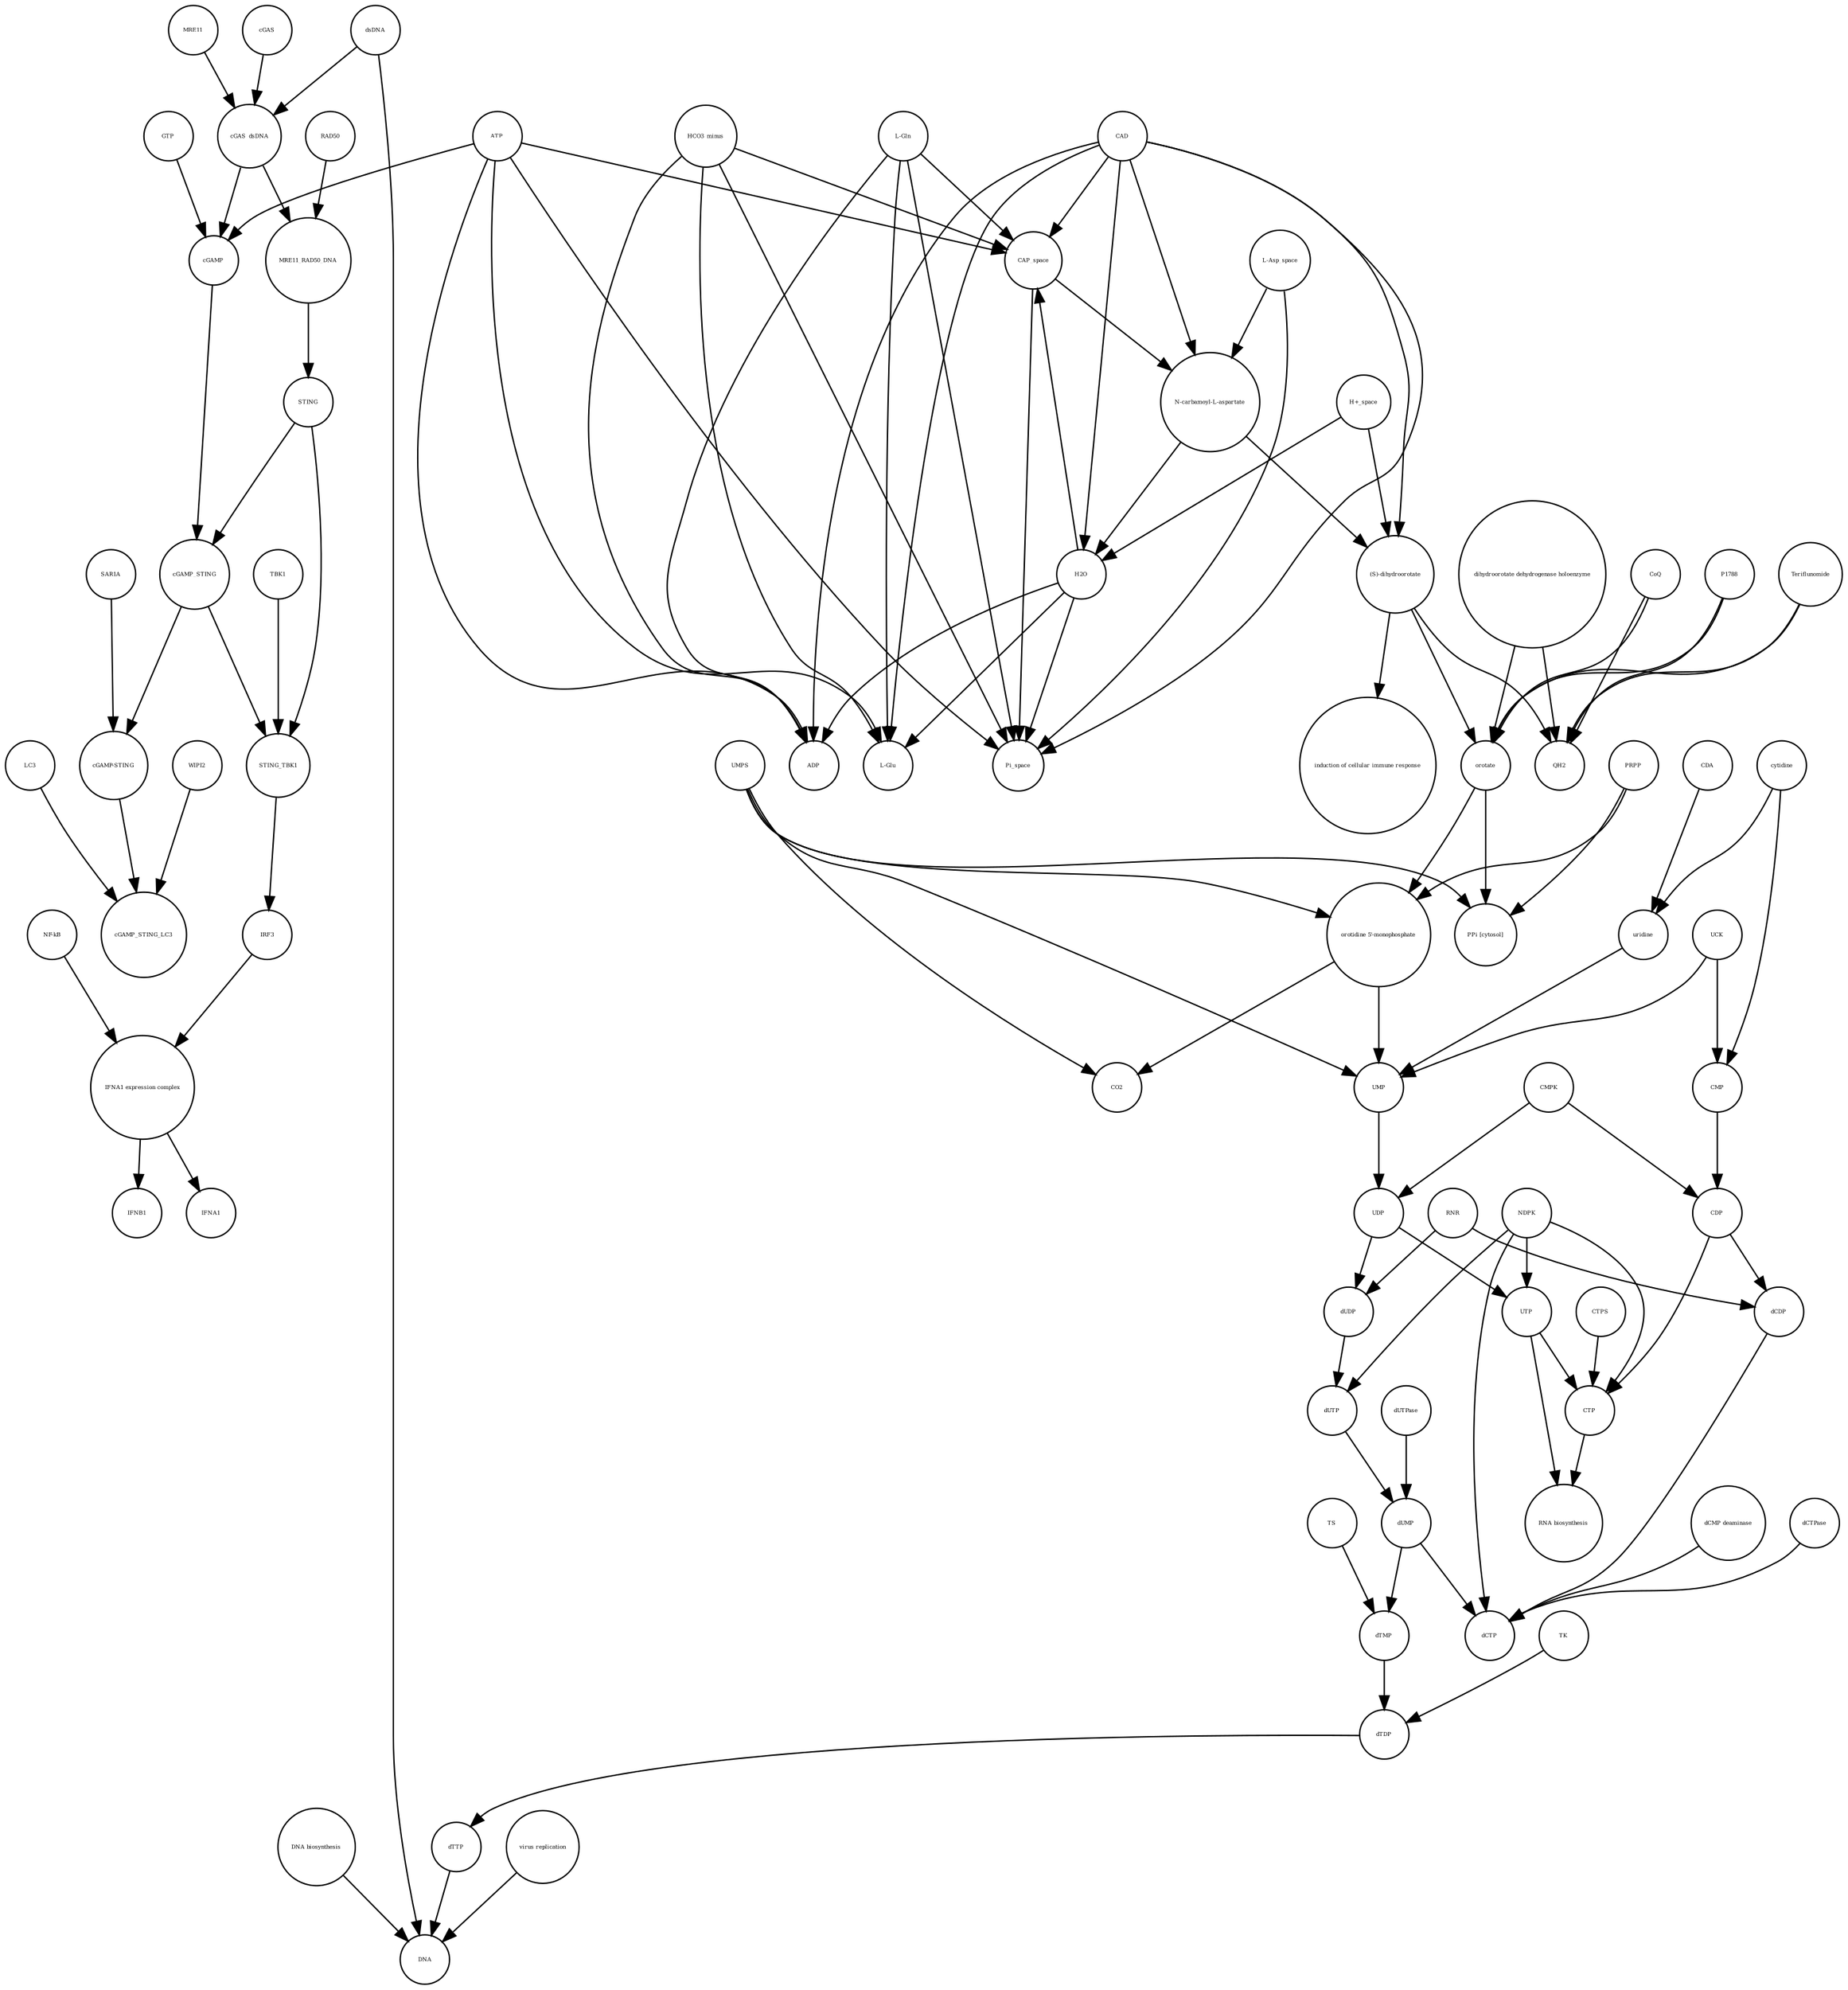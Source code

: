 strict digraph  {
UTP [annotation="", bipartite=0, cls="simple chemical", fontsize=4, label=UTP, shape=circle];
"RNA biosynthesis" [annotation="urn_miriam_obo.go_GO%3A0032774", bipartite=0, cls=phenotype, fontsize=4, label="RNA biosynthesis", shape=circle];
CTP [annotation="", bipartite=0, cls="simple chemical", fontsize=4, label=CTP, shape=circle];
"(S)-dihydroorotate" [annotation="", bipartite=0, cls="simple chemical", fontsize=4, label="(S)-dihydroorotate", shape=circle];
"induction of cellular immune response" [annotation="", bipartite=0, cls=phenotype, fontsize=4, label="induction of cellular immune response", shape=circle];
SAR1A [annotation="", bipartite=0, cls=macromolecule, fontsize=4, label=SAR1A, shape=circle];
dTDP [annotation="", bipartite=0, cls="simple chemical", fontsize=4, label=dTDP, shape=circle];
"H+_space" [annotation="", bipartite=0, cls="simple chemical", fontsize=4, label="H+_space", shape=circle];
CAP_space [annotation="", bipartite=0, cls="simple chemical", fontsize=4, label=CAP_space, shape=circle];
Teriflunomide [annotation="", bipartite=0, cls="simple chemical", fontsize=4, label=Teriflunomide, shape=circle];
ADP [annotation="", bipartite=0, cls="simple chemical", fontsize=4, label=ADP, shape=circle];
CDP [annotation="", bipartite=0, cls="simple chemical", fontsize=4, label=CDP, shape=circle];
dTMP [annotation="", bipartite=0, cls="simple chemical", fontsize=4, label=dTMP, shape=circle];
IFNA1 [annotation="", bipartite=0, cls="nucleic acid feature", fontsize=4, label=IFNA1, shape=circle];
cytidine [annotation="", bipartite=0, cls="simple chemical", fontsize=4, label=cytidine, shape=circle];
PRPP [annotation="", bipartite=0, cls="simple chemical", fontsize=4, label=PRPP, shape=circle];
WIPI2 [annotation="", bipartite=0, cls=macromolecule, fontsize=4, label=WIPI2, shape=circle];
CDA [annotation="", bipartite=0, cls=macromolecule, fontsize=4, label=CDA, shape=circle];
IRF3 [annotation="", bipartite=0, cls="macromolecule multimer", fontsize=4, label=IRF3, shape=circle];
"dihydroorotate dehydrogenase holoenzyme" [annotation="", bipartite=0, cls="simple chemical", fontsize=4, label="dihydroorotate dehydrogenase holoenzyme", shape=circle];
CMP [annotation="", bipartite=0, cls="simple chemical", fontsize=4, label=CMP, shape=circle];
dUTPase [annotation="", bipartite=0, cls=macromolecule, fontsize=4, label=dUTPase, shape=circle];
GTP [annotation="", bipartite=0, cls="simple chemical", fontsize=4, label=GTP, shape=circle];
cGAMP [annotation="", bipartite=0, cls="simple chemical", fontsize=4, label=cGAMP, shape=circle];
"DNA biosynthesis" [annotation="urn_miriam_obo.go_GO%3A0071897", bipartite=0, cls=phenotype, fontsize=4, label="DNA biosynthesis", shape=circle];
"PPi [cytosol]" [annotation="", bipartite=0, cls="simple chemical", fontsize=4, label="PPi [cytosol]", shape=circle];
orotate [annotation="", bipartite=0, cls="simple chemical", fontsize=4, label=orotate, shape=circle];
CMPK [annotation="", bipartite=0, cls=macromolecule, fontsize=4, label=CMPK, shape=circle];
TS [annotation="", bipartite=0, cls=macromolecule, fontsize=4, label=TS, shape=circle];
TK [annotation="", bipartite=0, cls=macromolecule, fontsize=4, label=TK, shape=circle];
"L-Asp_space" [annotation="", bipartite=0, cls="simple chemical", fontsize=4, label="L-Asp_space", shape=circle];
ATP [annotation="", bipartite=0, cls="simple chemical", fontsize=4, label=ATP, shape=circle];
HCO3_minus [annotation="", bipartite=0, cls="simple chemical", fontsize=4, label=HCO3_minus, shape=circle];
dsDNA [annotation="", bipartite=0, cls="simple chemical", fontsize=4, label=dsDNA, shape=circle];
STING [annotation="", bipartite=0, cls="macromolecule multimer", fontsize=4, label=STING, shape=circle];
UMPS [annotation="", bipartite=0, cls="macromolecule multimer", fontsize=4, label=UMPS, shape=circle];
"L-Glu" [annotation="", bipartite=0, cls="simple chemical", fontsize=4, label="L-Glu", shape=circle];
RNR [annotation="", bipartite=0, cls=macromolecule, fontsize=4, label=RNR, shape=circle];
dCDP [annotation="", bipartite=0, cls="simple chemical", fontsize=4, label=dCDP, shape=circle];
H2O [annotation="", bipartite=0, cls="simple chemical", fontsize=4, label=H2O, shape=circle];
cGAS_dsDNA [annotation="", bipartite=0, cls=complex, fontsize=4, label=cGAS_dsDNA, shape=circle];
cGAMP_STING [annotation="", bipartite=0, cls=complex, fontsize=4, label=cGAMP_STING, shape=circle];
RAD50 [annotation="", bipartite=0, cls="macromolecule multimer", fontsize=4, label=RAD50, shape=circle];
QH2 [annotation="", bipartite=0, cls="simple chemical", fontsize=4, label=QH2, shape=circle];
"orotidine 5'-monophosphate" [annotation="", bipartite=0, cls="simple chemical", fontsize=4, label="orotidine 5'-monophosphate", shape=circle];
TBK1 [annotation="", bipartite=0, cls=macromolecule, fontsize=4, label=TBK1, shape=circle];
CoQ [annotation="", bipartite=0, cls="simple chemical", fontsize=4, label=CoQ, shape=circle];
CTPS [annotation="", bipartite=0, cls=macromolecule, fontsize=4, label=CTPS, shape=circle];
"N-carbamoyl-L-aspartate" [annotation="", bipartite=0, cls="simple chemical", fontsize=4, label="N-carbamoyl-L-aspartate", shape=circle];
cGAMP_STING_LC3 [annotation="", bipartite=0, cls=complex, fontsize=4, label=cGAMP_STING_LC3, shape=circle];
UMP [annotation="", bipartite=0, cls="simple chemical", fontsize=4, label=UMP, shape=circle];
"cGAMP-STING" [annotation="", bipartite=0, cls=complex, fontsize=4, label="cGAMP-STING", shape=circle];
dTTP [annotation="", bipartite=0, cls="simple chemical", fontsize=4, label=dTTP, shape=circle];
MRE11_RAD50_DNA [annotation="", bipartite=0, cls=complex, fontsize=4, label=MRE11_RAD50_DNA, shape=circle];
CO2 [annotation="", bipartite=0, cls="simple chemical", fontsize=4, label=CO2, shape=circle];
dUMP [annotation="", bipartite=0, cls="simple chemical", fontsize=4, label=dUMP, shape=circle];
cGAS [annotation="", bipartite=0, cls=macromolecule, fontsize=4, label=cGAS, shape=circle];
LC3 [annotation="", bipartite=0, cls=macromolecule, fontsize=4, label=LC3, shape=circle];
Pi_space [annotation="", bipartite=0, cls="simple chemical", fontsize=4, label=Pi_space, shape=circle];
CAD [annotation="", bipartite=0, cls=macromolecule, fontsize=4, label=CAD, shape=circle];
P1788 [annotation="", bipartite=0, cls="simple chemical", fontsize=4, label=P1788, shape=circle];
UCK [annotation="", bipartite=0, cls=macromolecule, fontsize=4, label=UCK, shape=circle];
"NF-kB" [annotation="", bipartite=0, cls=complex, fontsize=4, label="NF-kB", shape=circle];
"virus replication" [annotation="", bipartite=0, cls=phenotype, fontsize=4, label="virus replication", shape=circle];
uridine [annotation="", bipartite=0, cls="simple chemical", fontsize=4, label=uridine, shape=circle];
UDP [annotation="", bipartite=0, cls="simple chemical", fontsize=4, label=UDP, shape=circle];
IFNB1 [annotation="", bipartite=0, cls="nucleic acid feature", fontsize=4, label=IFNB1, shape=circle];
"dCMP deaminase" [annotation="", bipartite=0, cls=macromolecule, fontsize=4, label="dCMP deaminase", shape=circle];
"IFNA1 expression complex" [annotation="", bipartite=0, cls=complex, fontsize=4, label="IFNA1 expression complex", shape=circle];
MRE11 [annotation="", bipartite=0, cls="macromolecule multimer", fontsize=4, label=MRE11, shape=circle];
"L-Gln" [annotation="", bipartite=0, cls="simple chemical", fontsize=4, label="L-Gln", shape=circle];
dUDP [annotation="", bipartite=0, cls="simple chemical", fontsize=4, label=dUDP, shape=circle];
dUTP [annotation="", bipartite=0, cls="simple chemical", fontsize=4, label=dUTP, shape=circle];
dCTP [annotation="", bipartite=0, cls="simple chemical", fontsize=4, label=dCTP, shape=circle];
NDPK [annotation="", bipartite=0, cls=macromolecule, fontsize=4, label=NDPK, shape=circle];
DNA [annotation="", bipartite=0, cls="nucleic acid feature", fontsize=4, label=DNA, shape=circle];
STING_TBK1 [annotation="", bipartite=0, cls=complex, fontsize=4, label=STING_TBK1, shape=circle];
dCTPase [annotation="", bipartite=0, cls=macromolecule, fontsize=4, label=dCTPase, shape=circle];
UTP -> "RNA biosynthesis"  [annotation="", interaction_type="necessary stimulation"];
UTP -> CTP  [annotation="", interaction_type=production];
CTP -> "RNA biosynthesis"  [annotation="", interaction_type="necessary stimulation"];
"(S)-dihydroorotate" -> "induction of cellular immune response"  [annotation="", interaction_type="necessary stimulation"];
"(S)-dihydroorotate" -> QH2  [annotation="", interaction_type=production];
"(S)-dihydroorotate" -> orotate  [annotation="", interaction_type=production];
SAR1A -> "cGAMP-STING"  [annotation="", interaction_type=catalysis];
dTDP -> dTTP  [annotation="", interaction_type=production];
"H+_space" -> "(S)-dihydroorotate"  [annotation="", interaction_type=production];
"H+_space" -> H2O  [annotation="", interaction_type=production];
CAP_space -> Pi_space  [annotation="", interaction_type=production];
CAP_space -> "N-carbamoyl-L-aspartate"  [annotation="", interaction_type=production];
Teriflunomide -> QH2  [annotation=urn_miriam_reactome_REACT_1698, interaction_type=inhibition];
Teriflunomide -> orotate  [annotation=urn_miriam_reactome_REACT_1698, interaction_type=inhibition];
CDP -> CTP  [annotation="", interaction_type=production];
CDP -> dCDP  [annotation="", interaction_type=production];
dTMP -> dTDP  [annotation="", interaction_type=production];
cytidine -> CMP  [annotation="", interaction_type=production];
cytidine -> uridine  [annotation="", interaction_type=production];
PRPP -> "PPi [cytosol]"  [annotation="", interaction_type=production];
PRPP -> "orotidine 5'-monophosphate"  [annotation="", interaction_type=production];
WIPI2 -> cGAMP_STING_LC3  [annotation="", interaction_type=catalysis];
CDA -> uridine  [annotation="", interaction_type=catalysis];
IRF3 -> "IFNA1 expression complex"  [annotation="", interaction_type=production];
"dihydroorotate dehydrogenase holoenzyme" -> QH2  [annotation=urn_miriam_reactome_REACT_1698, interaction_type=catalysis];
"dihydroorotate dehydrogenase holoenzyme" -> orotate  [annotation=urn_miriam_reactome_REACT_1698, interaction_type=catalysis];
CMP -> CDP  [annotation="", interaction_type=production];
dUTPase -> dUMP  [annotation="", interaction_type=catalysis];
GTP -> cGAMP  [annotation="", interaction_type=production];
cGAMP -> cGAMP_STING  [annotation="", interaction_type=production];
"DNA biosynthesis" -> DNA  [annotation="", interaction_type=catalysis];
orotate -> "PPi [cytosol]"  [annotation="", interaction_type=production];
orotate -> "orotidine 5'-monophosphate"  [annotation="", interaction_type=production];
CMPK -> UDP  [annotation="", interaction_type=catalysis];
CMPK -> CDP  [annotation="", interaction_type=catalysis];
TS -> dTMP  [annotation="", interaction_type=catalysis];
TK -> dTDP  [annotation="", interaction_type=catalysis];
"L-Asp_space" -> Pi_space  [annotation="", interaction_type=production];
"L-Asp_space" -> "N-carbamoyl-L-aspartate"  [annotation="", interaction_type=production];
ATP -> Pi_space  [annotation="", interaction_type=production];
ATP -> "L-Glu"  [annotation="", interaction_type=production];
ATP -> CAP_space  [annotation="", interaction_type=production];
ATP -> ADP  [annotation="", interaction_type=production];
ATP -> cGAMP  [annotation="", interaction_type=production];
HCO3_minus -> ADP  [annotation="", interaction_type=production];
HCO3_minus -> "L-Glu"  [annotation="", interaction_type=production];
HCO3_minus -> CAP_space  [annotation="", interaction_type=production];
HCO3_minus -> Pi_space  [annotation="", interaction_type=production];
dsDNA -> cGAS_dsDNA  [annotation="", interaction_type=production];
dsDNA -> DNA  [annotation="", interaction_type=production];
STING -> cGAMP_STING  [annotation="", interaction_type=production];
STING -> STING_TBK1  [annotation="", interaction_type=production];
UMPS -> CO2  [annotation=urn_miriam_reactome_REACT_1698, interaction_type=catalysis];
UMPS -> UMP  [annotation=urn_miriam_reactome_REACT_1698, interaction_type=catalysis];
UMPS -> "PPi [cytosol]"  [annotation=urn_miriam_reactome_REACT_1698, interaction_type=catalysis];
UMPS -> "orotidine 5'-monophosphate"  [annotation=urn_miriam_reactome_REACT_1698, interaction_type=catalysis];
RNR -> dUDP  [annotation="", interaction_type=catalysis];
RNR -> dCDP  [annotation="", interaction_type=catalysis];
dCDP -> dCTP  [annotation="", interaction_type=production];
H2O -> ADP  [annotation="", interaction_type=production];
H2O -> "L-Glu"  [annotation="", interaction_type=production];
H2O -> CAP_space  [annotation="", interaction_type=production];
H2O -> Pi_space  [annotation="", interaction_type=production];
cGAS_dsDNA -> MRE11_RAD50_DNA  [annotation="", interaction_type=production];
cGAS_dsDNA -> cGAMP  [annotation="", interaction_type=catalysis];
cGAMP_STING -> STING_TBK1  [annotation="", interaction_type=production];
cGAMP_STING -> "cGAMP-STING"  [annotation="", interaction_type=production];
RAD50 -> MRE11_RAD50_DNA  [annotation="", interaction_type=production];
"orotidine 5'-monophosphate" -> CO2  [annotation="", interaction_type=production];
"orotidine 5'-monophosphate" -> UMP  [annotation="", interaction_type=production];
TBK1 -> STING_TBK1  [annotation="", interaction_type=production];
CoQ -> QH2  [annotation="", interaction_type=production];
CoQ -> orotate  [annotation="", interaction_type=production];
CTPS -> CTP  [annotation="", interaction_type=catalysis];
"N-carbamoyl-L-aspartate" -> "(S)-dihydroorotate"  [annotation="", interaction_type=production];
"N-carbamoyl-L-aspartate" -> H2O  [annotation="", interaction_type=production];
UMP -> UDP  [annotation="", interaction_type=production];
"cGAMP-STING" -> cGAMP_STING_LC3  [annotation="", interaction_type=production];
dTTP -> DNA  [annotation="", interaction_type=production];
MRE11_RAD50_DNA -> STING  [annotation="", interaction_type=catalysis];
dUMP -> dTMP  [annotation="", interaction_type=production];
dUMP -> dCTP  [annotation="", interaction_type=production];
cGAS -> cGAS_dsDNA  [annotation="", interaction_type=production];
LC3 -> cGAMP_STING_LC3  [annotation="", interaction_type=production];
CAD -> Pi_space  [annotation=urn_miriam_reactome_REACT_1698, interaction_type=catalysis];
CAD -> "L-Glu"  [annotation=urn_miriam_reactome_REACT_1698, interaction_type=catalysis];
CAD -> CAP_space  [annotation=urn_miriam_reactome_REACT_1698, interaction_type=catalysis];
CAD -> ADP  [annotation=urn_miriam_reactome_REACT_1698, interaction_type=catalysis];
CAD -> "N-carbamoyl-L-aspartate"  [annotation=urn_miriam_reactome_REACT_1698, interaction_type=catalysis];
CAD -> H2O  [annotation=urn_miriam_reactome_REACT_1698, interaction_type=catalysis];
CAD -> "(S)-dihydroorotate"  [annotation=urn_miriam_reactome_REACT_1698, interaction_type=catalysis];
P1788 -> QH2  [annotation=urn_miriam_reactome_REACT_1698, interaction_type=inhibition];
P1788 -> orotate  [annotation=urn_miriam_reactome_REACT_1698, interaction_type=inhibition];
UCK -> UMP  [annotation="", interaction_type=catalysis];
UCK -> CMP  [annotation="", interaction_type=catalysis];
"NF-kB" -> "IFNA1 expression complex"  [annotation="", interaction_type=production];
"virus replication" -> DNA  [annotation="", interaction_type=inhibition];
uridine -> UMP  [annotation="", interaction_type=production];
UDP -> dUDP  [annotation="", interaction_type=production];
UDP -> UTP  [annotation="", interaction_type=production];
"dCMP deaminase" -> dCTP  [annotation="", interaction_type=catalysis];
"IFNA1 expression complex" -> IFNB1  [annotation="", interaction_type=stimulation];
"IFNA1 expression complex" -> IFNA1  [annotation="", interaction_type=stimulation];
MRE11 -> cGAS_dsDNA  [annotation="", interaction_type=production];
"L-Gln" -> ADP  [annotation="", interaction_type=production];
"L-Gln" -> "L-Glu"  [annotation="", interaction_type=production];
"L-Gln" -> CAP_space  [annotation="", interaction_type=production];
"L-Gln" -> Pi_space  [annotation="", interaction_type=production];
dUDP -> dUTP  [annotation="", interaction_type=production];
dUTP -> dUMP  [annotation="", interaction_type=production];
NDPK -> dCTP  [annotation="", interaction_type=catalysis];
NDPK -> UTP  [annotation="", interaction_type=catalysis];
NDPK -> CTP  [annotation="", interaction_type=catalysis];
NDPK -> dUTP  [annotation="", interaction_type=catalysis];
STING_TBK1 -> IRF3  [annotation="", interaction_type=catalysis];
dCTPase -> dCTP  [annotation="", interaction_type=catalysis];
}
